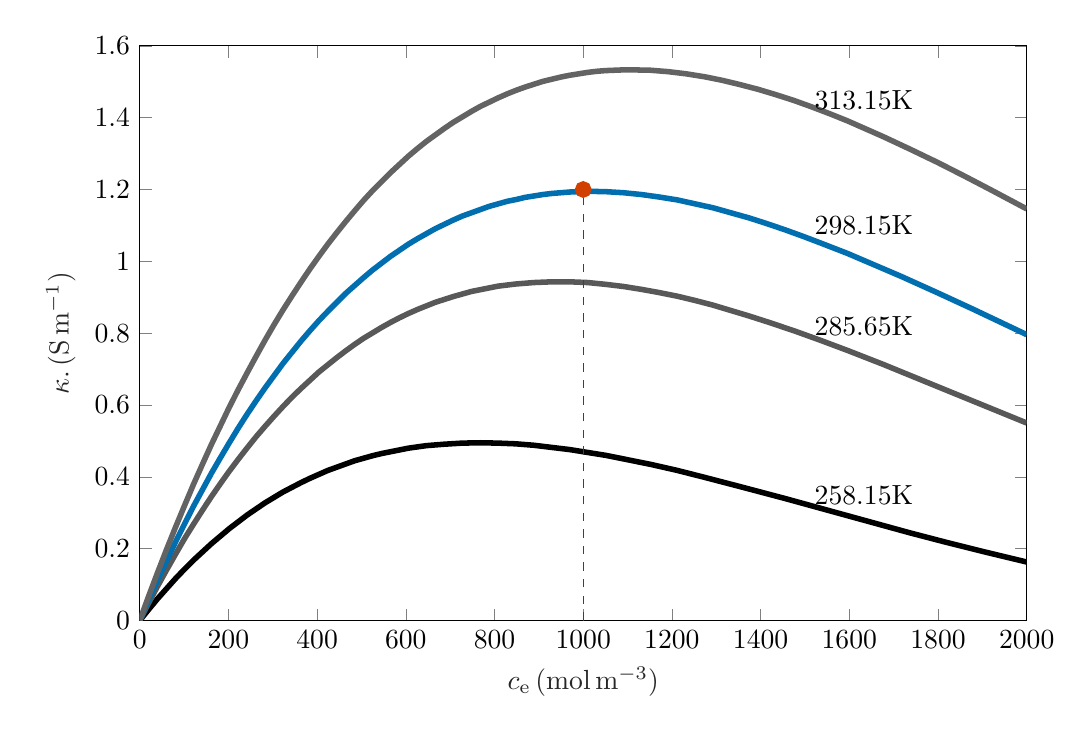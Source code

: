 % This file was created by matlab2tikz.
%
\definecolor{mycolor1}{rgb}{0.346,0.346,0.346}%
\definecolor{mycolor2}{rgb}{0.0,0.431,0.686}%
\definecolor{mycolor4}{rgb}{0.647,0.098,0.0}%
\definecolor{mycolor5}{rgb}{0.824,0.251,0.0}%
\definecolor{cbrewerdarkgray}{RGB}{99,99,99}
%
\begin{tikzpicture}

\begin{axis}[%
width=112.649mm,
height=72.996mm,
at={(0mm,0mm)},
scale only axis,
xmin=0,
xmax=2000,
xlabel style={font=\color{white!15!black}},
xlabel={$c_\mathrm{e}\, (\mathrm{mol}\, \mathrm{m}^{-3})$},
ymin=0,
ymax=1.6,
ylabel style={font=\color{white!15!black}},
ylabel={$\kappa.\, (\mathrm{S}\, \mathrm{m}^{-1})$},
axis background/.style={fill=white},
scaled ticks=false,,
xticklabel style={/pgf/number format/1000 sep=, /pgf/number format/precision=0,/pgf/number format/fixed,/pgf/number format/fixed zerofill,},
]
\addplot [color=black, line width=2.0pt, forget plot]
  table[row sep=crcr]{%
0	0\\
20.202	0.031\\
40.404	0.061\\
60.606	0.089\\
80.808	0.117\\
101.01	0.143\\
121.212	0.168\\
141.414	0.191\\
161.616	0.214\\
181.818	0.235\\
202.02	0.256\\
222.222	0.275\\
242.424	0.294\\
262.626	0.311\\
282.828	0.328\\
303.03	0.343\\
323.232	0.358\\
343.434	0.371\\
363.636	0.384\\
383.838	0.396\\
404.04	0.407\\
424.242	0.418\\
444.444	0.427\\
464.646	0.436\\
484.848	0.445\\
505.051	0.452\\
525.253	0.459\\
545.455	0.465\\
565.657	0.47\\
606.061	0.48\\
646.465	0.487\\
686.869	0.491\\
727.273	0.494\\
767.677	0.495\\
808.081	0.494\\
848.485	0.492\\
888.889	0.488\\
929.293	0.482\\
969.697	0.476\\
1010.1	0.468\\
1050.51	0.46\\
1090.91	0.45\\
1151.52	0.435\\
1212.12	0.418\\
1272.73	0.399\\
1353.54	0.373\\
1454.55	0.34\\
1737.37	0.244\\
1818.18	0.218\\
1898.99	0.193\\
1979.8	0.169\\
2000	0.163\\
};
\addplot [color=mycolor1, line width=2.0pt, forget plot]
  table[row sep=crcr]{%
0	0\\
20.202	0.049\\
40.404	0.096\\
60.606	0.141\\
80.808	0.185\\
101.01	0.228\\
121.212	0.268\\
141.414	0.307\\
161.616	0.345\\
181.818	0.381\\
202.02	0.416\\
222.222	0.449\\
242.424	0.481\\
262.626	0.512\\
282.828	0.541\\
303.03	0.569\\
323.232	0.596\\
343.434	0.622\\
363.636	0.646\\
383.838	0.669\\
404.04	0.692\\
424.242	0.712\\
444.444	0.732\\
464.646	0.751\\
484.848	0.769\\
505.051	0.786\\
525.253	0.801\\
545.455	0.816\\
565.657	0.83\\
585.859	0.843\\
606.061	0.855\\
626.263	0.866\\
646.465	0.876\\
666.667	0.886\\
686.869	0.894\\
707.071	0.902\\
727.273	0.909\\
747.475	0.916\\
767.677	0.921\\
787.879	0.926\\
808.081	0.931\\
828.283	0.934\\
848.485	0.937\\
888.889	0.941\\
929.293	0.943\\
969.697	0.943\\
1010.1	0.941\\
1050.51	0.936\\
1090.91	0.93\\
1131.31	0.922\\
1171.72	0.913\\
1212.12	0.903\\
1252.53	0.891\\
1292.93	0.878\\
1333.33	0.863\\
1373.74	0.848\\
1414.14	0.832\\
1474.75	0.807\\
1535.35	0.78\\
1595.96	0.752\\
1676.77	0.713\\
1777.78	0.662\\
2000	0.55\\
};
\addplot [color=mycolor2, line width=2.0pt, forget plot]
  table[row sep=crcr]{%
0	0\\
20.202	0.057\\
40.404	0.113\\
60.606	0.167\\
80.808	0.219\\
101.01	0.269\\
121.212	0.318\\
141.414	0.364\\
161.616	0.41\\
181.818	0.453\\
202.02	0.495\\
222.222	0.536\\
242.424	0.575\\
262.626	0.612\\
282.828	0.648\\
303.03	0.682\\
323.232	0.716\\
343.434	0.747\\
363.636	0.778\\
383.838	0.807\\
404.04	0.835\\
424.242	0.861\\
444.444	0.886\\
464.646	0.911\\
484.848	0.933\\
505.051	0.955\\
525.253	0.976\\
545.455	0.995\\
565.657	1.014\\
585.859	1.031\\
606.061	1.048\\
626.263	1.063\\
646.465	1.077\\
666.667	1.091\\
686.869	1.103\\
707.071	1.115\\
727.273	1.126\\
747.475	1.135\\
767.677	1.144\\
787.879	1.153\\
808.081	1.16\\
828.283	1.167\\
848.485	1.172\\
868.687	1.178\\
888.889	1.182\\
909.091	1.186\\
929.293	1.189\\
949.495	1.191\\
969.697	1.193\\
1010.1	1.195\\
1050.51	1.194\\
1090.91	1.191\\
1131.31	1.186\\
1171.72	1.179\\
1212.12	1.171\\
1252.53	1.16\\
1292.93	1.149\\
1333.33	1.135\\
1373.74	1.121\\
1414.14	1.105\\
1454.55	1.088\\
1494.95	1.07\\
1535.35	1.051\\
1595.96	1.022\\
1656.57	0.99\\
1717.17	0.958\\
1797.98	0.913\\
1878.79	0.867\\
2000	0.796\\
};
\addplot [color=cbrewerdarkgray, line width=2.0pt, forget plot]
  table[row sep=crcr]{%
0	0\\
20.202	0.068\\
40.404	0.134\\
60.606	0.198\\
80.808	0.26\\
101.01	0.32\\
121.212	0.379\\
141.414	0.435\\
161.616	0.49\\
181.818	0.542\\
202.02	0.594\\
222.222	0.643\\
242.424	0.69\\
262.626	0.736\\
282.828	0.781\\
303.03	0.824\\
323.232	0.865\\
343.434	0.904\\
363.636	0.942\\
383.838	0.979\\
404.04	1.014\\
424.242	1.048\\
444.444	1.08\\
464.646	1.111\\
484.848	1.141\\
505.051	1.17\\
525.253	1.197\\
545.455	1.222\\
565.657	1.247\\
585.859	1.27\\
606.061	1.293\\
626.263	1.314\\
646.465	1.334\\
666.667	1.352\\
686.869	1.37\\
707.071	1.387\\
727.273	1.402\\
747.475	1.417\\
767.677	1.431\\
787.879	1.443\\
808.081	1.455\\
828.283	1.466\\
848.485	1.476\\
868.687	1.485\\
888.889	1.493\\
909.091	1.501\\
929.293	1.507\\
949.495	1.513\\
969.697	1.518\\
989.899	1.522\\
1010.1	1.526\\
1030.3	1.529\\
1050.51	1.531\\
1070.71	1.532\\
1090.91	1.533\\
1111.11	1.533\\
1151.52	1.532\\
1191.92	1.528\\
1232.32	1.522\\
1272.73	1.514\\
1313.13	1.504\\
1353.54	1.492\\
1393.94	1.479\\
1434.34	1.464\\
1474.75	1.448\\
1515.15	1.43\\
1555.56	1.411\\
1595.96	1.391\\
1636.36	1.369\\
1676.77	1.347\\
1737.37	1.312\\
1797.98	1.276\\
1858.59	1.238\\
1919.19	1.199\\
2000	1.146\\
};
\node[right, align=left]
at (axis cs:1500,0.35) {258.15K};
\node[right, align=left]
at (axis cs:1500,0.82) {285.65K};
\node[right, align=left]
at (axis cs:1500,1.1) {298.15K};
\node[right, align=left]
at (axis cs:1500,1.45) {313.15K};
\addplot [color=mycolor4, dashed, forget plot]
  table[row sep=crcr]{%
1000	0\\
1000	1.19\\
};
\addplot [color=mycolor4, line width=2.0pt, mark=*, mark options={solid, fill=mycolor5, draw=mycolor5}, forget plot]
  table[row sep=crcr]{%
1000	1.2\\
};
\end{axis}
\end{tikzpicture}%
